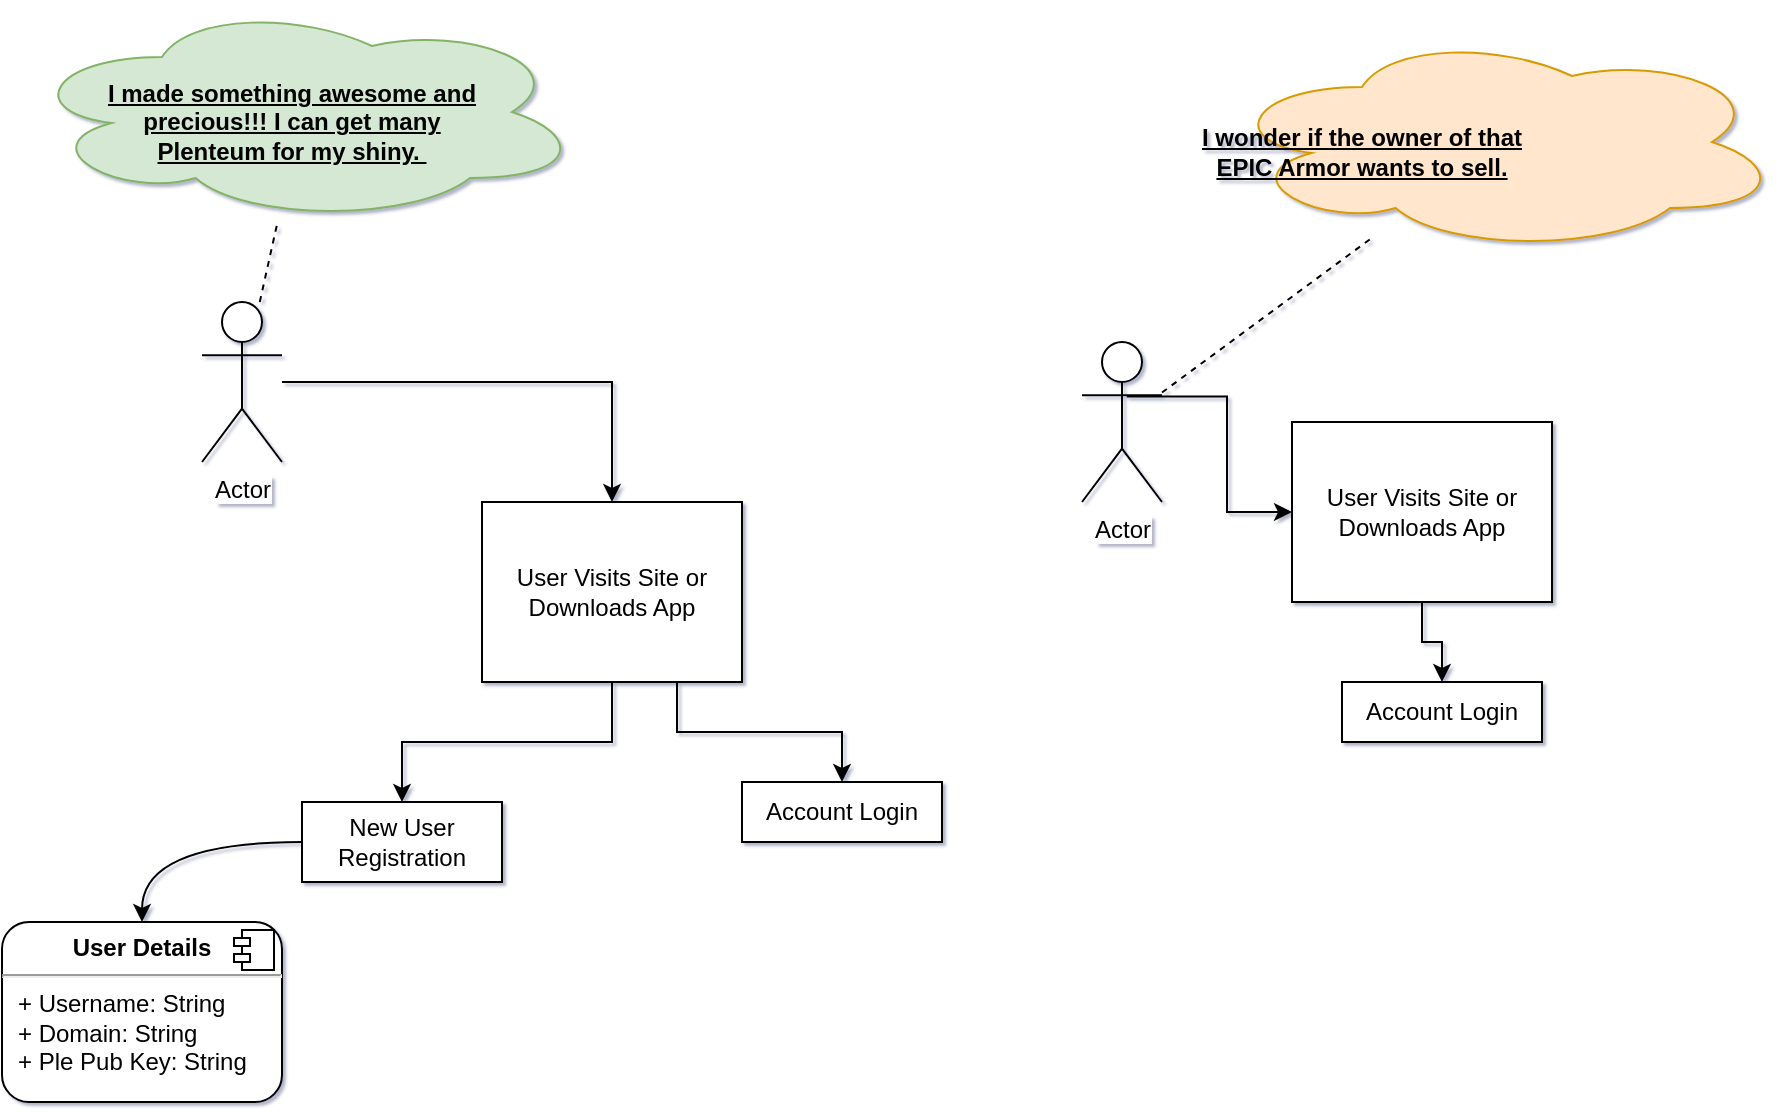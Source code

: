 <mxfile version="10.4.6" type="github"><diagram id="IbYccbLrqPcRWK7N081m" name="User Registration &amp; Login"><mxGraphModel dx="887" dy="871" grid="1" gridSize="10" guides="1" tooltips="1" connect="1" arrows="1" fold="1" page="1" pageScale="1" pageWidth="1100" pageHeight="850" background="none" math="0" shadow="1"><root><mxCell id="0"/><mxCell id="1" parent="0"/><mxCell id="Jh86JXPQeHvfDUOO4Rvf-5" value="&lt;p style=&quot;margin: 0px ; margin-top: 6px ; text-align: center&quot;&gt;&lt;b&gt;User Details&lt;/b&gt;&lt;/p&gt;&lt;hr&gt;&lt;p style=&quot;margin: 0px ; margin-left: 8px&quot;&gt;+ Username: String&lt;br&gt;+ Domain: String&lt;/p&gt;&lt;p style=&quot;margin: 0px ; margin-left: 8px&quot;&gt;+ Ple Pub Key: String&lt;/p&gt;&lt;p style=&quot;margin: 0px ; margin-left: 8px&quot;&gt;&lt;br&gt;&lt;/p&gt;" style="align=left;overflow=fill;html=1;rounded=1;glass=0;comic=0;" parent="1" vertex="1"><mxGeometry x="160" y="460" width="140" height="90" as="geometry"/></mxCell><mxCell id="Jh86JXPQeHvfDUOO4Rvf-6" value="" style="shape=component;jettyWidth=8;jettyHeight=4;" parent="Jh86JXPQeHvfDUOO4Rvf-5" vertex="1"><mxGeometry x="1" width="20" height="20" relative="1" as="geometry"><mxPoint x="-24" y="4" as="offset"/></mxGeometry></mxCell><mxCell id="Jh86JXPQeHvfDUOO4Rvf-29" value="" style="edgeStyle=orthogonalEdgeStyle;rounded=0;orthogonalLoop=1;jettySize=auto;html=1;" parent="1" source="Jh86JXPQeHvfDUOO4Rvf-14" target="Jh86JXPQeHvfDUOO4Rvf-15" edge="1"><mxGeometry relative="1" as="geometry"><mxPoint x="500" y="605" as="targetPoint"/></mxGeometry></mxCell><mxCell id="1bsu48YBMm9SELSwsX-f-2" style="edgeStyle=orthogonalEdgeStyle;rounded=0;orthogonalLoop=1;jettySize=auto;html=1;exitX=0.75;exitY=1;exitDx=0;exitDy=0;" edge="1" parent="1" source="Jh86JXPQeHvfDUOO4Rvf-14" target="Jh86JXPQeHvfDUOO4Rvf-17"><mxGeometry relative="1" as="geometry"/></mxCell><mxCell id="Jh86JXPQeHvfDUOO4Rvf-14" value="User Visits Site or Downloads App&lt;br&gt;" style="whiteSpace=wrap;html=1;" parent="1" vertex="1"><mxGeometry x="400" y="250" width="130" height="90" as="geometry"/></mxCell><mxCell id="1bsu48YBMm9SELSwsX-f-1" style="rounded=0;orthogonalLoop=1;jettySize=auto;html=1;exitX=0;exitY=0.5;exitDx=0;exitDy=0;edgeStyle=orthogonalEdgeStyle;elbow=vertical;curved=1;" edge="1" parent="1" source="Jh86JXPQeHvfDUOO4Rvf-15" target="Jh86JXPQeHvfDUOO4Rvf-5"><mxGeometry relative="1" as="geometry"/></mxCell><mxCell id="Jh86JXPQeHvfDUOO4Rvf-15" value="New User Registration&lt;br&gt;" style="whiteSpace=wrap;html=1;" parent="1" vertex="1"><mxGeometry x="310" y="400" width="100" height="40" as="geometry"/></mxCell><mxCell id="Jh86JXPQeHvfDUOO4Rvf-17" value="Account Login&lt;br&gt;" style="whiteSpace=wrap;html=1;" parent="1" vertex="1"><mxGeometry x="530" y="390" width="100" height="30" as="geometry"/></mxCell><mxCell id="1bsu48YBMm9SELSwsX-f-6" value="" style="edgeStyle=orthogonalEdgeStyle;rounded=0;orthogonalLoop=1;jettySize=auto;html=1;" edge="1" parent="1" source="1bsu48YBMm9SELSwsX-f-4" target="Jh86JXPQeHvfDUOO4Rvf-14"><mxGeometry relative="1" as="geometry"><mxPoint x="370" y="190" as="targetPoint"/></mxGeometry></mxCell><mxCell id="1bsu48YBMm9SELSwsX-f-4" value="Actor" style="shape=umlActor;verticalLabelPosition=bottom;labelBackgroundColor=#ffffff;verticalAlign=top;html=1;rounded=1;glass=0;comic=0;" vertex="1" parent="1"><mxGeometry x="260" y="150" width="40" height="80" as="geometry"/></mxCell><mxCell id="1bsu48YBMm9SELSwsX-f-7" value="&lt;div style=&quot;text-align: center&quot;&gt;&lt;br&gt;&lt;/div&gt;" style="ellipse;shape=cloud;html=1;rounded=1;glass=0;comic=0;connectable=1;noLabel=0;whiteSpace=wrap;fillColor=#d5e8d4;strokeColor=#82b366;" vertex="1" parent="1"><mxGeometry x="170" width="280" height="110" as="geometry"/></mxCell><mxCell id="1bsu48YBMm9SELSwsX-f-8" value="" style="endArrow=none;dashed=1;html=1;" edge="1" parent="1" source="1bsu48YBMm9SELSwsX-f-4" target="1bsu48YBMm9SELSwsX-f-7"><mxGeometry width="50" height="50" relative="1" as="geometry"><mxPoint x="270" y="170" as="sourcePoint"/><mxPoint x="320" y="120" as="targetPoint"/></mxGeometry></mxCell><mxCell id="1bsu48YBMm9SELSwsX-f-9" value="&lt;u&gt;&lt;b&gt;I made something awesome and precious!!! I can get many Plenteum for my shiny.&amp;nbsp;&lt;/b&gt;&lt;/u&gt;" style="text;html=1;strokeColor=none;fillColor=none;align=center;verticalAlign=middle;whiteSpace=wrap;rounded=0;glass=0;comic=0;" vertex="1" parent="1"><mxGeometry x="210" y="50" width="190" height="20" as="geometry"/></mxCell><mxCell id="1bsu48YBMm9SELSwsX-f-17" value="Actor" style="shape=umlActor;verticalLabelPosition=bottom;labelBackgroundColor=#ffffff;verticalAlign=top;html=1;rounded=1;glass=0;comic=0;" vertex="1" parent="1"><mxGeometry x="700" y="170" width="40" height="80" as="geometry"/></mxCell><mxCell id="1bsu48YBMm9SELSwsX-f-18" value="&lt;div style=&quot;text-align: center&quot;&gt;&lt;br&gt;&lt;/div&gt;" style="ellipse;shape=cloud;html=1;rounded=1;glass=0;comic=0;connectable=1;noLabel=0;whiteSpace=wrap;fillColor=#ffe6cc;strokeColor=#d79b00;" vertex="1" parent="1"><mxGeometry x="770" y="15" width="280" height="110" as="geometry"/></mxCell><mxCell id="1bsu48YBMm9SELSwsX-f-19" value="" style="endArrow=none;dashed=1;html=1;" edge="1" parent="1" source="1bsu48YBMm9SELSwsX-f-17" target="1bsu48YBMm9SELSwsX-f-18"><mxGeometry width="50" height="50" relative="1" as="geometry"><mxPoint x="660" y="175" as="sourcePoint"/><mxPoint x="710" y="125" as="targetPoint"/></mxGeometry></mxCell><mxCell id="1bsu48YBMm9SELSwsX-f-20" value="&lt;b&gt;&lt;u&gt;I wonder if the owner of that EPIC Armor wants to sell.&lt;/u&gt;&lt;/b&gt;" style="text;html=1;strokeColor=none;fillColor=none;align=center;verticalAlign=middle;whiteSpace=wrap;rounded=0;glass=0;comic=0;" vertex="1" parent="1"><mxGeometry x="745" y="55" width="190" height="40" as="geometry"/></mxCell><mxCell id="zOZggC38JR05ubxP5Y4n-5" value="" style="edgeStyle=orthogonalEdgeStyle;rounded=0;orthogonalLoop=1;jettySize=auto;html=1;" edge="1" parent="1" source="zOZggC38JR05ubxP5Y4n-1" target="zOZggC38JR05ubxP5Y4n-2"><mxGeometry relative="1" as="geometry"><mxPoint x="869.471" y="520" as="targetPoint"/></mxGeometry></mxCell><mxCell id="zOZggC38JR05ubxP5Y4n-1" value="User Visits Site or Downloads App&lt;br&gt;" style="whiteSpace=wrap;html=1;" vertex="1" parent="1"><mxGeometry x="805" y="210" width="130" height="90" as="geometry"/></mxCell><mxCell id="zOZggC38JR05ubxP5Y4n-2" value="Account Login&lt;br&gt;" style="whiteSpace=wrap;html=1;" vertex="1" parent="1"><mxGeometry x="830" y="340" width="100" height="30" as="geometry"/></mxCell><mxCell id="zOZggC38JR05ubxP5Y4n-3" value="" style="edgeStyle=orthogonalEdgeStyle;rounded=0;orthogonalLoop=1;jettySize=auto;html=1;exitX=0.56;exitY=0.34;exitDx=0;exitDy=0;exitPerimeter=0;" edge="1" parent="1" target="zOZggC38JR05ubxP5Y4n-1" source="1bsu48YBMm9SELSwsX-f-17"><mxGeometry relative="1" as="geometry"><mxPoint x="720" y="225.176" as="sourcePoint"/><mxPoint x="790" y="225" as="targetPoint"/></mxGeometry></mxCell></root></mxGraphModel></diagram><diagram name="Cold Call Marketing &amp; Sales Example" id="4U2LRy2_Kcb10xQ5NGvH"><mxGraphModel dx="1508" dy="1480" grid="1" gridSize="10" guides="1" tooltips="1" connect="1" arrows="1" fold="1" page="1" pageScale="1" pageWidth="1100" pageHeight="850" background="none" math="0" shadow="1"><root><mxCell id="eCv5XbsgqO5GYIYminmZ-0"/><mxCell id="eCv5XbsgqO5GYIYminmZ-1" parent="eCv5XbsgqO5GYIYminmZ-0"/><mxCell id="eCv5XbsgqO5GYIYminmZ-2" value="&lt;p style=&quot;margin: 0px ; margin-top: 6px ; text-align: center&quot;&gt;&lt;b&gt;User Details&lt;/b&gt;&lt;/p&gt;&lt;hr&gt;&lt;p style=&quot;margin: 0px ; margin-left: 8px&quot;&gt;+ Username: String&lt;br&gt;+ Domain: String&lt;/p&gt;&lt;p style=&quot;margin: 0px ; margin-left: 8px&quot;&gt;+ Ple Pub Key: String&lt;/p&gt;&lt;p style=&quot;margin: 0px ; margin-left: 8px&quot;&gt;&lt;br&gt;&lt;/p&gt;" style="align=left;overflow=fill;html=1;rounded=1;glass=0;comic=0;" vertex="1" parent="eCv5XbsgqO5GYIYminmZ-1"><mxGeometry x="160" y="480" width="140" height="90" as="geometry"/></mxCell><mxCell id="eCv5XbsgqO5GYIYminmZ-3" value="" style="shape=component;jettyWidth=8;jettyHeight=4;" vertex="1" parent="eCv5XbsgqO5GYIYminmZ-2"><mxGeometry x="1" width="20" height="20" relative="1" as="geometry"><mxPoint x="-24" y="4" as="offset"/></mxGeometry></mxCell><mxCell id="eCv5XbsgqO5GYIYminmZ-4" value="" style="edgeStyle=orthogonalEdgeStyle;rounded=0;orthogonalLoop=1;jettySize=auto;html=1;" edge="1" parent="eCv5XbsgqO5GYIYminmZ-1" source="eCv5XbsgqO5GYIYminmZ-6" target="eCv5XbsgqO5GYIYminmZ-8"><mxGeometry relative="1" as="geometry"><mxPoint x="500" y="605" as="targetPoint"/></mxGeometry></mxCell><mxCell id="eCv5XbsgqO5GYIYminmZ-5" style="edgeStyle=orthogonalEdgeStyle;rounded=0;orthogonalLoop=1;jettySize=auto;html=1;exitX=0.75;exitY=1;exitDx=0;exitDy=0;" edge="1" parent="eCv5XbsgqO5GYIYminmZ-1" source="eCv5XbsgqO5GYIYminmZ-6" target="eCv5XbsgqO5GYIYminmZ-9"><mxGeometry relative="1" as="geometry"/></mxCell><mxCell id="eCv5XbsgqO5GYIYminmZ-6" value="User Visits Site or Downloads App&lt;br&gt;" style="whiteSpace=wrap;html=1;" vertex="1" parent="eCv5XbsgqO5GYIYminmZ-1"><mxGeometry x="360" y="250" width="130" height="90" as="geometry"/></mxCell><mxCell id="eCv5XbsgqO5GYIYminmZ-7" style="rounded=0;orthogonalLoop=1;jettySize=auto;html=1;exitX=0;exitY=0.5;exitDx=0;exitDy=0;edgeStyle=orthogonalEdgeStyle;elbow=vertical;curved=1;" edge="1" parent="eCv5XbsgqO5GYIYminmZ-1" source="eCv5XbsgqO5GYIYminmZ-8" target="eCv5XbsgqO5GYIYminmZ-2"><mxGeometry relative="1" as="geometry"/></mxCell><mxCell id="eCv5XbsgqO5GYIYminmZ-8" value="New User Registration&lt;br&gt;" style="whiteSpace=wrap;html=1;" vertex="1" parent="eCv5XbsgqO5GYIYminmZ-1"><mxGeometry x="300" y="410" width="100" height="40" as="geometry"/></mxCell><mxCell id="eCv5XbsgqO5GYIYminmZ-9" value="Account Login&lt;br&gt;" style="whiteSpace=wrap;html=1;" vertex="1" parent="eCv5XbsgqO5GYIYminmZ-1"><mxGeometry x="510" y="420" width="100" height="30" as="geometry"/></mxCell><mxCell id="eCv5XbsgqO5GYIYminmZ-15" value="Actor" style="shape=umlActor;verticalLabelPosition=bottom;labelBackgroundColor=#ffffff;verticalAlign=top;html=1;rounded=1;glass=0;comic=0;" vertex="1" parent="eCv5XbsgqO5GYIYminmZ-1"><mxGeometry x="700" y="170" width="40" height="80" as="geometry"/></mxCell><mxCell id="eCv5XbsgqO5GYIYminmZ-16" style="edgeStyle=orthogonalEdgeStyle;rounded=0;orthogonalLoop=1;jettySize=auto;html=1;exitX=1;exitY=0.333;exitDx=0;exitDy=0;exitPerimeter=0;entryX=0.5;entryY=0;entryDx=0;entryDy=0;" edge="1" parent="eCv5XbsgqO5GYIYminmZ-1" source="eCv5XbsgqO5GYIYminmZ-17" target="eCv5XbsgqO5GYIYminmZ-6"><mxGeometry relative="1" as="geometry"><mxPoint x="420" y="200" as="targetPoint"/></mxGeometry></mxCell><mxCell id="eCv5XbsgqO5GYIYminmZ-17" value="Actor" style="shape=umlActor;verticalLabelPosition=bottom;labelBackgroundColor=#ffffff;verticalAlign=top;html=1;rounded=1;glass=0;comic=0;" vertex="1" parent="eCv5XbsgqO5GYIYminmZ-1"><mxGeometry x="130" y="100" width="40" height="80" as="geometry"/></mxCell><mxCell id="eCv5XbsgqO5GYIYminmZ-18" value="&lt;div style=&quot;text-align: center&quot;&gt;&lt;br&gt;&lt;/div&gt;" style="ellipse;shape=cloud;html=1;rounded=1;glass=0;comic=0;connectable=1;noLabel=0;whiteSpace=wrap;fillColor=#ffe6cc;strokeColor=#d79b00;" vertex="1" parent="eCv5XbsgqO5GYIYminmZ-1"><mxGeometry x="680" y="15" width="280" height="110" as="geometry"/></mxCell><mxCell id="eCv5XbsgqO5GYIYminmZ-19" value="" style="endArrow=none;dashed=1;html=1;" edge="1" parent="eCv5XbsgqO5GYIYminmZ-1" source="eCv5XbsgqO5GYIYminmZ-15" target="eCv5XbsgqO5GYIYminmZ-18"><mxGeometry width="50" height="50" relative="1" as="geometry"><mxPoint x="660" y="175" as="sourcePoint"/><mxPoint x="710" y="125" as="targetPoint"/></mxGeometry></mxCell><mxCell id="eCv5XbsgqO5GYIYminmZ-20" value="&lt;b&gt;&lt;u&gt;I want transparency, promote trust &amp;amp; privacy for my business. I hope this new supplier is trustworthy&amp;nbsp;&lt;/u&gt;&lt;/b&gt;" style="text;html=1;strokeColor=none;fillColor=none;align=center;verticalAlign=middle;whiteSpace=wrap;rounded=0;glass=0;comic=0;" vertex="1" parent="eCv5XbsgqO5GYIYminmZ-1"><mxGeometry x="745" y="55" width="190" height="40" as="geometry"/></mxCell><mxCell id="608xrBECN_M-vRmIPw7p-11" value="" style="edgeStyle=orthogonalEdgeStyle;rounded=0;orthogonalLoop=1;jettySize=auto;html=1;" edge="1" parent="eCv5XbsgqO5GYIYminmZ-1" source="608xrBECN_M-vRmIPw7p-13" target="608xrBECN_M-vRmIPw7p-15"><mxGeometry relative="1" as="geometry"><mxPoint x="932" y="638" as="targetPoint"/></mxGeometry></mxCell><mxCell id="608xrBECN_M-vRmIPw7p-12" style="edgeStyle=orthogonalEdgeStyle;rounded=0;orthogonalLoop=1;jettySize=auto;html=1;exitX=0.75;exitY=1;exitDx=0;exitDy=0;" edge="1" parent="eCv5XbsgqO5GYIYminmZ-1" source="608xrBECN_M-vRmIPw7p-13" target="608xrBECN_M-vRmIPw7p-16"><mxGeometry relative="1" as="geometry"/></mxCell><mxCell id="608xrBECN_M-vRmIPw7p-13" value="User Visits Site or Downloads App&lt;br&gt;" style="whiteSpace=wrap;html=1;" vertex="1" parent="eCv5XbsgqO5GYIYminmZ-1"><mxGeometry x="792" y="283" width="130" height="90" as="geometry"/></mxCell><mxCell id="608xrBECN_M-vRmIPw7p-15" value="New User Registration&lt;br&gt;" style="whiteSpace=wrap;html=1;" vertex="1" parent="eCv5XbsgqO5GYIYminmZ-1"><mxGeometry x="732" y="443" width="100" height="40" as="geometry"/></mxCell><mxCell id="608xrBECN_M-vRmIPw7p-16" value="Account Login&lt;br&gt;" style="whiteSpace=wrap;html=1;" vertex="1" parent="eCv5XbsgqO5GYIYminmZ-1"><mxGeometry x="942" y="453" width="100" height="30" as="geometry"/></mxCell></root></mxGraphModel></diagram></mxfile>
